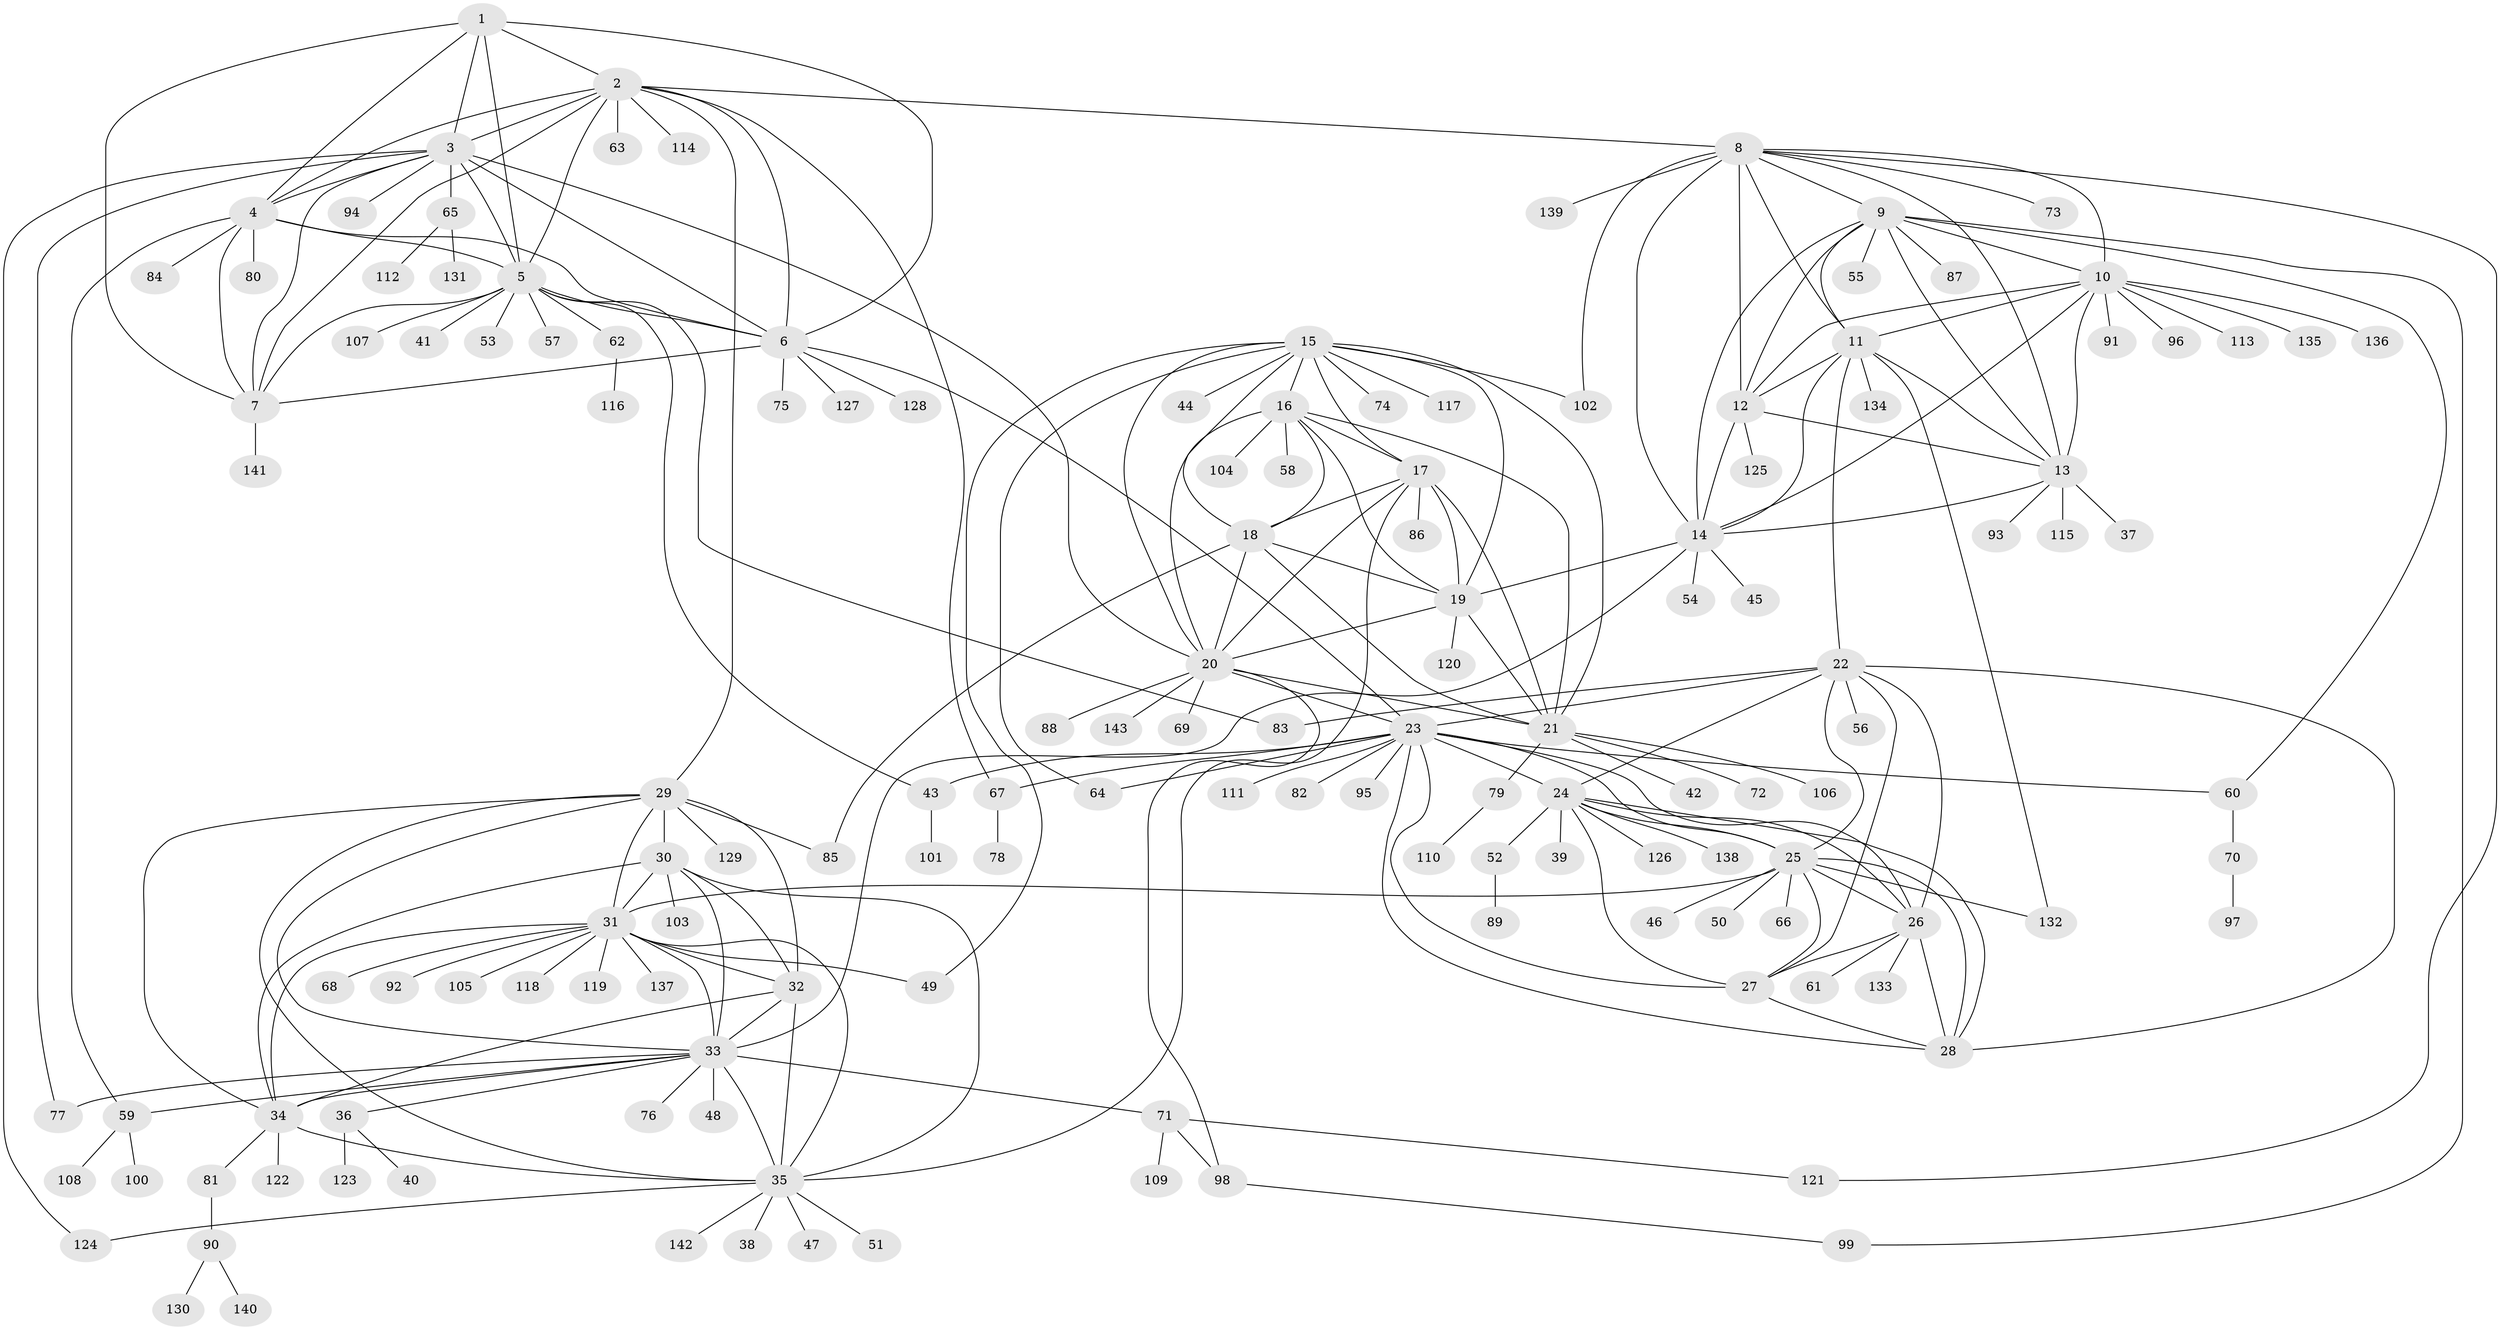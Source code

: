 // Generated by graph-tools (version 1.1) at 2025/37/03/09/25 02:37:44]
// undirected, 143 vertices, 238 edges
graph export_dot {
graph [start="1"]
  node [color=gray90,style=filled];
  1;
  2;
  3;
  4;
  5;
  6;
  7;
  8;
  9;
  10;
  11;
  12;
  13;
  14;
  15;
  16;
  17;
  18;
  19;
  20;
  21;
  22;
  23;
  24;
  25;
  26;
  27;
  28;
  29;
  30;
  31;
  32;
  33;
  34;
  35;
  36;
  37;
  38;
  39;
  40;
  41;
  42;
  43;
  44;
  45;
  46;
  47;
  48;
  49;
  50;
  51;
  52;
  53;
  54;
  55;
  56;
  57;
  58;
  59;
  60;
  61;
  62;
  63;
  64;
  65;
  66;
  67;
  68;
  69;
  70;
  71;
  72;
  73;
  74;
  75;
  76;
  77;
  78;
  79;
  80;
  81;
  82;
  83;
  84;
  85;
  86;
  87;
  88;
  89;
  90;
  91;
  92;
  93;
  94;
  95;
  96;
  97;
  98;
  99;
  100;
  101;
  102;
  103;
  104;
  105;
  106;
  107;
  108;
  109;
  110;
  111;
  112;
  113;
  114;
  115;
  116;
  117;
  118;
  119;
  120;
  121;
  122;
  123;
  124;
  125;
  126;
  127;
  128;
  129;
  130;
  131;
  132;
  133;
  134;
  135;
  136;
  137;
  138;
  139;
  140;
  141;
  142;
  143;
  1 -- 2;
  1 -- 3;
  1 -- 4;
  1 -- 5;
  1 -- 6;
  1 -- 7;
  2 -- 3;
  2 -- 4;
  2 -- 5;
  2 -- 6;
  2 -- 7;
  2 -- 8;
  2 -- 29;
  2 -- 63;
  2 -- 67;
  2 -- 114;
  3 -- 4;
  3 -- 5;
  3 -- 6;
  3 -- 7;
  3 -- 20;
  3 -- 65;
  3 -- 77;
  3 -- 94;
  3 -- 124;
  4 -- 5;
  4 -- 6;
  4 -- 7;
  4 -- 59;
  4 -- 80;
  4 -- 84;
  5 -- 6;
  5 -- 7;
  5 -- 41;
  5 -- 43;
  5 -- 53;
  5 -- 57;
  5 -- 62;
  5 -- 83;
  5 -- 107;
  6 -- 7;
  6 -- 23;
  6 -- 75;
  6 -- 127;
  6 -- 128;
  7 -- 141;
  8 -- 9;
  8 -- 10;
  8 -- 11;
  8 -- 12;
  8 -- 13;
  8 -- 14;
  8 -- 73;
  8 -- 102;
  8 -- 121;
  8 -- 139;
  9 -- 10;
  9 -- 11;
  9 -- 12;
  9 -- 13;
  9 -- 14;
  9 -- 55;
  9 -- 60;
  9 -- 87;
  9 -- 99;
  10 -- 11;
  10 -- 12;
  10 -- 13;
  10 -- 14;
  10 -- 91;
  10 -- 96;
  10 -- 113;
  10 -- 135;
  10 -- 136;
  11 -- 12;
  11 -- 13;
  11 -- 14;
  11 -- 22;
  11 -- 132;
  11 -- 134;
  12 -- 13;
  12 -- 14;
  12 -- 125;
  13 -- 14;
  13 -- 37;
  13 -- 93;
  13 -- 115;
  14 -- 19;
  14 -- 33;
  14 -- 45;
  14 -- 54;
  15 -- 16;
  15 -- 17;
  15 -- 18;
  15 -- 19;
  15 -- 20;
  15 -- 21;
  15 -- 44;
  15 -- 49;
  15 -- 64;
  15 -- 74;
  15 -- 102;
  15 -- 117;
  16 -- 17;
  16 -- 18;
  16 -- 19;
  16 -- 20;
  16 -- 21;
  16 -- 58;
  16 -- 104;
  17 -- 18;
  17 -- 19;
  17 -- 20;
  17 -- 21;
  17 -- 35;
  17 -- 86;
  18 -- 19;
  18 -- 20;
  18 -- 21;
  18 -- 85;
  19 -- 20;
  19 -- 21;
  19 -- 120;
  20 -- 21;
  20 -- 23;
  20 -- 69;
  20 -- 88;
  20 -- 98;
  20 -- 143;
  21 -- 42;
  21 -- 72;
  21 -- 79;
  21 -- 106;
  22 -- 23;
  22 -- 24;
  22 -- 25;
  22 -- 26;
  22 -- 27;
  22 -- 28;
  22 -- 56;
  22 -- 83;
  23 -- 24;
  23 -- 25;
  23 -- 26;
  23 -- 27;
  23 -- 28;
  23 -- 43;
  23 -- 60;
  23 -- 64;
  23 -- 67;
  23 -- 82;
  23 -- 95;
  23 -- 111;
  24 -- 25;
  24 -- 26;
  24 -- 27;
  24 -- 28;
  24 -- 39;
  24 -- 52;
  24 -- 126;
  24 -- 138;
  25 -- 26;
  25 -- 27;
  25 -- 28;
  25 -- 31;
  25 -- 46;
  25 -- 50;
  25 -- 66;
  25 -- 132;
  26 -- 27;
  26 -- 28;
  26 -- 61;
  26 -- 133;
  27 -- 28;
  29 -- 30;
  29 -- 31;
  29 -- 32;
  29 -- 33;
  29 -- 34;
  29 -- 35;
  29 -- 85;
  29 -- 129;
  30 -- 31;
  30 -- 32;
  30 -- 33;
  30 -- 34;
  30 -- 35;
  30 -- 103;
  31 -- 32;
  31 -- 33;
  31 -- 34;
  31 -- 35;
  31 -- 49;
  31 -- 68;
  31 -- 92;
  31 -- 105;
  31 -- 118;
  31 -- 119;
  31 -- 137;
  32 -- 33;
  32 -- 34;
  32 -- 35;
  33 -- 34;
  33 -- 35;
  33 -- 36;
  33 -- 48;
  33 -- 59;
  33 -- 71;
  33 -- 76;
  33 -- 77;
  34 -- 35;
  34 -- 81;
  34 -- 122;
  35 -- 38;
  35 -- 47;
  35 -- 51;
  35 -- 124;
  35 -- 142;
  36 -- 40;
  36 -- 123;
  43 -- 101;
  52 -- 89;
  59 -- 100;
  59 -- 108;
  60 -- 70;
  62 -- 116;
  65 -- 112;
  65 -- 131;
  67 -- 78;
  70 -- 97;
  71 -- 98;
  71 -- 109;
  71 -- 121;
  79 -- 110;
  81 -- 90;
  90 -- 130;
  90 -- 140;
  98 -- 99;
}
